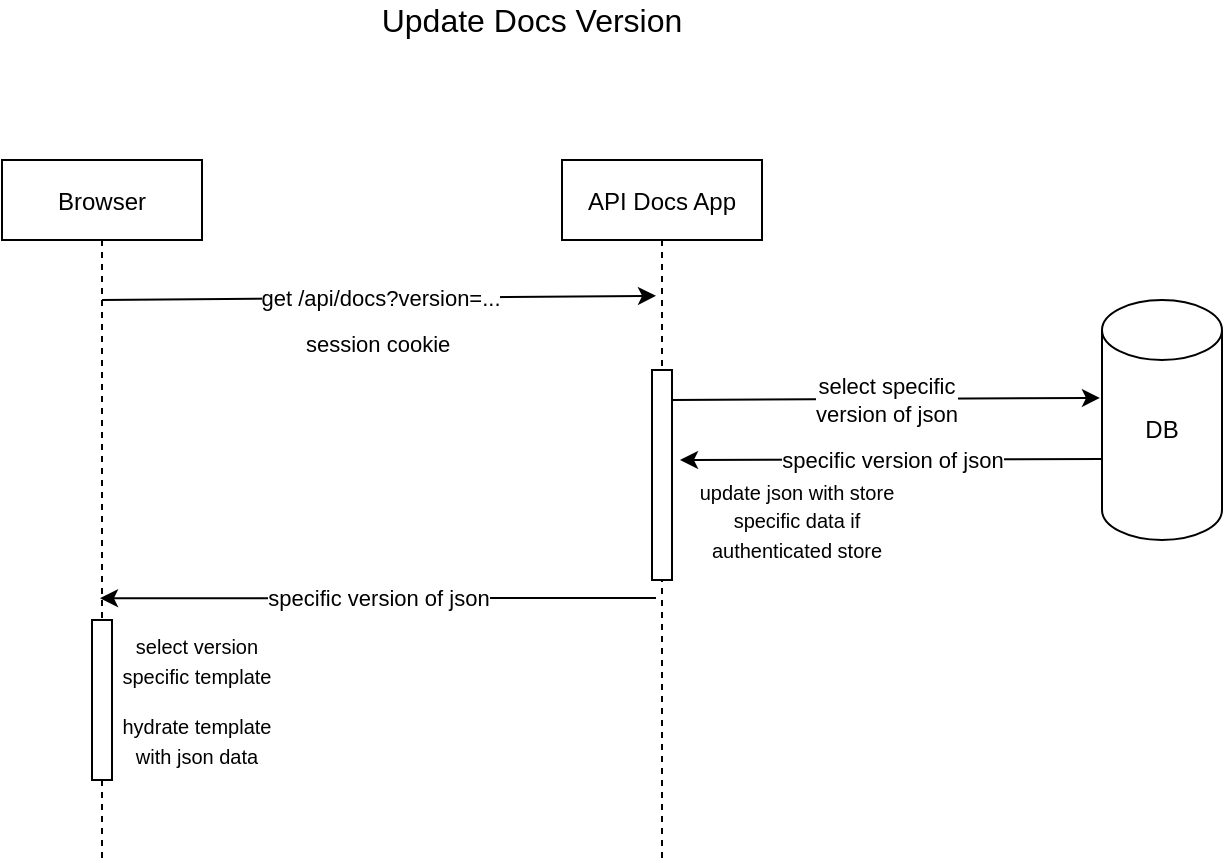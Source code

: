 <mxfile version="14.8.2" type="github">
  <diagram id="kgpKYQtTHZ0yAKxKKP6v" name="Page-1">
    <mxGraphModel dx="1662" dy="762" grid="1" gridSize="10" guides="1" tooltips="1" connect="1" arrows="1" fold="1" page="1" pageScale="1" pageWidth="850" pageHeight="1100" math="0" shadow="0">
      <root>
        <mxCell id="0" />
        <mxCell id="1" parent="0" />
        <mxCell id="uKZjJw9-pBGUI3rMbUET-1" value="Browser" style="shape=umlLifeline;perimeter=lifelinePerimeter;container=1;collapsible=0;recursiveResize=0;rounded=0;shadow=0;strokeWidth=1;" vertex="1" parent="1">
          <mxGeometry x="120" y="120" width="100" height="350" as="geometry" />
        </mxCell>
        <mxCell id="uKZjJw9-pBGUI3rMbUET-4" value="API Docs App" style="shape=umlLifeline;perimeter=lifelinePerimeter;container=1;collapsible=0;recursiveResize=0;rounded=0;shadow=0;strokeWidth=1;" vertex="1" parent="1">
          <mxGeometry x="400" y="120" width="100" height="350" as="geometry" />
        </mxCell>
        <mxCell id="uKZjJw9-pBGUI3rMbUET-5" value="&lt;font size=&quot;3&quot;&gt;Update Docs Version&lt;/font&gt;" style="text;html=1;strokeColor=none;fillColor=none;align=center;verticalAlign=middle;whiteSpace=wrap;rounded=0;" vertex="1" parent="1">
          <mxGeometry x="260" y="40" width="250" height="20" as="geometry" />
        </mxCell>
        <mxCell id="uKZjJw9-pBGUI3rMbUET-6" value="" style="shape=cylinder3;whiteSpace=wrap;html=1;boundedLbl=1;backgroundOutline=1;size=15;" vertex="1" parent="1">
          <mxGeometry x="670" y="190" width="60" height="120" as="geometry" />
        </mxCell>
        <mxCell id="uKZjJw9-pBGUI3rMbUET-7" value="DB" style="text;html=1;strokeColor=none;fillColor=none;align=center;verticalAlign=middle;whiteSpace=wrap;rounded=0;" vertex="1" parent="1">
          <mxGeometry x="680" y="245" width="40" height="20" as="geometry" />
        </mxCell>
        <mxCell id="uKZjJw9-pBGUI3rMbUET-8" value="" style="rounded=0;whiteSpace=wrap;html=1;" vertex="1" parent="1">
          <mxGeometry x="445" y="225" width="10" height="105" as="geometry" />
        </mxCell>
        <mxCell id="uKZjJw9-pBGUI3rMbUET-9" value="" style="endArrow=classic;html=1;entryX=-0.017;entryY=0.408;entryDx=0;entryDy=0;entryPerimeter=0;" edge="1" parent="1" target="uKZjJw9-pBGUI3rMbUET-6">
          <mxGeometry relative="1" as="geometry">
            <mxPoint x="455" y="240" as="sourcePoint" />
            <mxPoint x="555" y="240" as="targetPoint" />
          </mxGeometry>
        </mxCell>
        <mxCell id="uKZjJw9-pBGUI3rMbUET-10" value="select specific&lt;br&gt;version of json" style="edgeLabel;resizable=0;html=1;align=center;verticalAlign=middle;" connectable="0" vertex="1" parent="uKZjJw9-pBGUI3rMbUET-9">
          <mxGeometry relative="1" as="geometry" />
        </mxCell>
        <mxCell id="uKZjJw9-pBGUI3rMbUET-11" value="" style="endArrow=classic;html=1;" edge="1" parent="1">
          <mxGeometry relative="1" as="geometry">
            <mxPoint x="670" y="269.5" as="sourcePoint" />
            <mxPoint x="459" y="270" as="targetPoint" />
          </mxGeometry>
        </mxCell>
        <mxCell id="uKZjJw9-pBGUI3rMbUET-12" value="specific version of json" style="edgeLabel;resizable=0;html=1;align=center;verticalAlign=middle;" connectable="0" vertex="1" parent="uKZjJw9-pBGUI3rMbUET-11">
          <mxGeometry relative="1" as="geometry" />
        </mxCell>
        <mxCell id="uKZjJw9-pBGUI3rMbUET-14" value="" style="endArrow=classic;html=1;entryX=0.49;entryY=0.626;entryDx=0;entryDy=0;entryPerimeter=0;" edge="1" parent="1" target="uKZjJw9-pBGUI3rMbUET-1">
          <mxGeometry relative="1" as="geometry">
            <mxPoint x="447" y="339" as="sourcePoint" />
            <mxPoint x="169" y="295" as="targetPoint" />
          </mxGeometry>
        </mxCell>
        <mxCell id="uKZjJw9-pBGUI3rMbUET-15" value="specific version of json" style="edgeLabel;resizable=0;html=1;align=center;verticalAlign=middle;" connectable="0" vertex="1" parent="uKZjJw9-pBGUI3rMbUET-14">
          <mxGeometry relative="1" as="geometry" />
        </mxCell>
        <mxCell id="uKZjJw9-pBGUI3rMbUET-17" value="" style="rounded=0;whiteSpace=wrap;html=1;" vertex="1" parent="1">
          <mxGeometry x="165" y="350" width="10" height="80" as="geometry" />
        </mxCell>
        <mxCell id="uKZjJw9-pBGUI3rMbUET-18" value="&lt;font style=&quot;font-size: 10px&quot;&gt;hydrate template with json data&lt;/font&gt;" style="text;html=1;strokeColor=none;fillColor=none;align=center;verticalAlign=middle;whiteSpace=wrap;rounded=0;" vertex="1" parent="1">
          <mxGeometry x="175" y="400" width="85" height="20" as="geometry" />
        </mxCell>
        <mxCell id="uKZjJw9-pBGUI3rMbUET-25" value="&lt;font style=&quot;font-size: 10px&quot;&gt;select version&lt;br&gt;specific template&lt;br&gt;&lt;/font&gt;" style="text;html=1;strokeColor=none;fillColor=none;align=center;verticalAlign=middle;whiteSpace=wrap;rounded=0;" vertex="1" parent="1">
          <mxGeometry x="175" y="360" width="85" height="20" as="geometry" />
        </mxCell>
        <mxCell id="uKZjJw9-pBGUI3rMbUET-27" value="&lt;font style=&quot;font-size: 10px&quot;&gt;update json with store specific data if authenticated store&lt;/font&gt;" style="text;html=1;strokeColor=none;fillColor=none;align=center;verticalAlign=middle;whiteSpace=wrap;rounded=0;" vertex="1" parent="1">
          <mxGeometry x="455" y="290" width="125" height="20" as="geometry" />
        </mxCell>
        <mxCell id="uKZjJw9-pBGUI3rMbUET-28" value="" style="endArrow=classic;html=1;entryX=0.47;entryY=0.194;entryDx=0;entryDy=0;entryPerimeter=0;exitX=0.5;exitY=0.2;exitDx=0;exitDy=0;exitPerimeter=0;" edge="1" parent="1" source="uKZjJw9-pBGUI3rMbUET-1" target="uKZjJw9-pBGUI3rMbUET-4">
          <mxGeometry relative="1" as="geometry">
            <mxPoint x="180" y="190" as="sourcePoint" />
            <mxPoint x="370" y="190" as="targetPoint" />
          </mxGeometry>
        </mxCell>
        <mxCell id="uKZjJw9-pBGUI3rMbUET-29" value="get /api/docs?version=..." style="edgeLabel;resizable=0;html=1;align=center;verticalAlign=middle;" connectable="0" vertex="1" parent="uKZjJw9-pBGUI3rMbUET-28">
          <mxGeometry relative="1" as="geometry" />
        </mxCell>
        <mxCell id="uKZjJw9-pBGUI3rMbUET-30" value="session cookie" style="edgeLabel;resizable=0;html=1;align=left;verticalAlign=bottom;" connectable="0" vertex="1" parent="uKZjJw9-pBGUI3rMbUET-28">
          <mxGeometry x="-1" relative="1" as="geometry">
            <mxPoint x="100" y="30" as="offset" />
          </mxGeometry>
        </mxCell>
      </root>
    </mxGraphModel>
  </diagram>
</mxfile>

